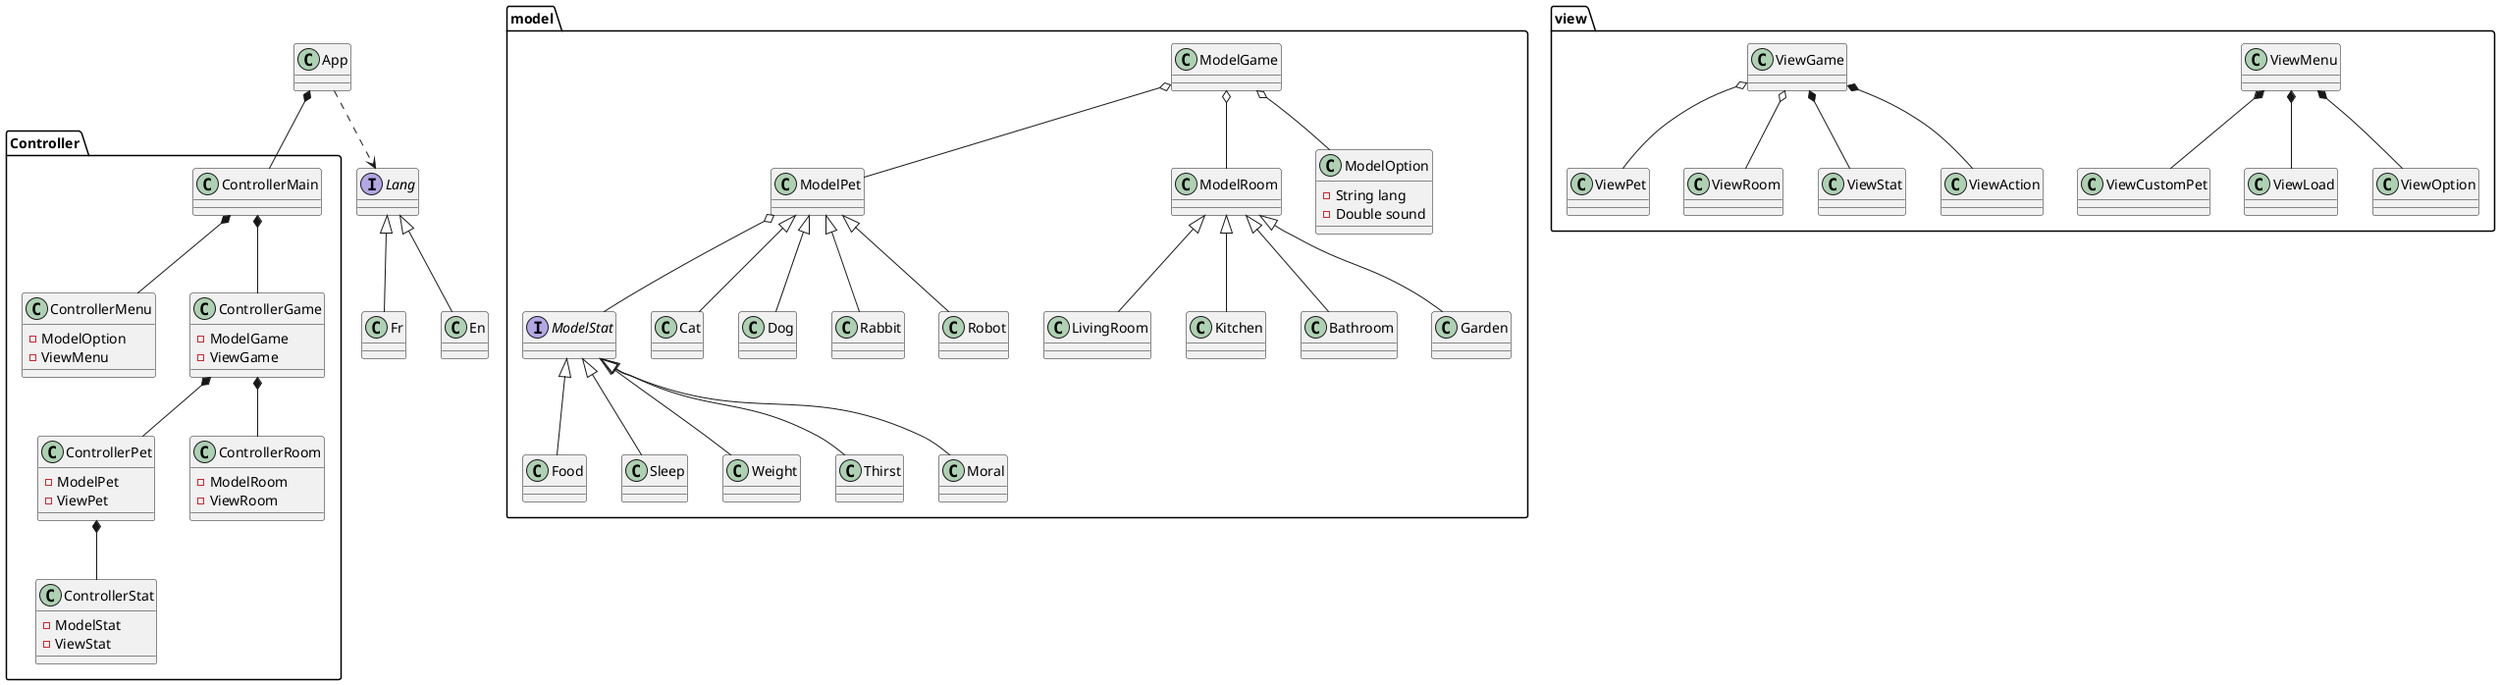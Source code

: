 @startuml

class App
interface Lang
App ..> Lang
class Fr
Class En
Lang <|-- Fr
Lang <|-- En

package model {
    class ModelPet
    class ModelRoom
    interface ModelStat
    ModelRoom <|-- LivingRoom
    ModelRoom <|-- Kitchen
    ModelRoom <|-- Bathroom
    ModelRoom <|-- Garden
    class ModelGame
    class ModelOption {
        -String lang
        -Double sound
    }
    interface ModelStat
    class Food
    class Sleep
    class Weight
    class Thirst
    class Moral
    ModelStat <|-- Food
    ModelStat <|-- Sleep
    ModelStat <|-- Weight
    ModelStat <|-- Thirst
    ModelStat <|-- Moral
    ModelPet o-- ModelStat
    ModelPet <|-- Cat
    ModelPet <|-- Dog
    ModelPet <|-- Rabbit
    ModelPet <|-- Robot
    ModelGame o-- ModelPet
    ModelGame o-- ModelRoom
    ModelGame o-- ModelOption
}

package view {
    class ViewPet
    class ViewRoom
    class ViewStat
    class ViewMenu
    class ViewCustomPet
    class ViewLoad
    class ViewAction
    class ViewOption
    class ViewGame
    
    ViewMenu *-- ViewOption
    ViewMenu *-- ViewCustomPet
    ViewMenu *-- ViewLoad
    ViewGame *-- ViewAction
    ViewGame *-- ViewStat
    ViewGame o-- ViewRoom
    ViewGame o-- ViewPet
}

package Controller {
    class ControllerMain
    
    class ControllerPet {
        -ModelPet
        -ViewPet
    }
    class ControllerRoom {
        -ModelRoom
        -ViewRoom
    }
    class ControllerStat {
        -ModelStat
        -ViewStat
    }
    class ControllerMenu {
        -ModelOption
        -ViewMenu
    }
    class ControllerGame {
        -ModelGame
        -ViewGame
    }
    
    ControllerPet *-- ControllerStat
    ControllerGame *-- ControllerPet
    ControllerGame *-- ControllerRoom
    ControllerMain *-- ControllerGame 
    ControllerMain *-- ControllerMenu
    
}

App *-- ControllerMain

@enduml



